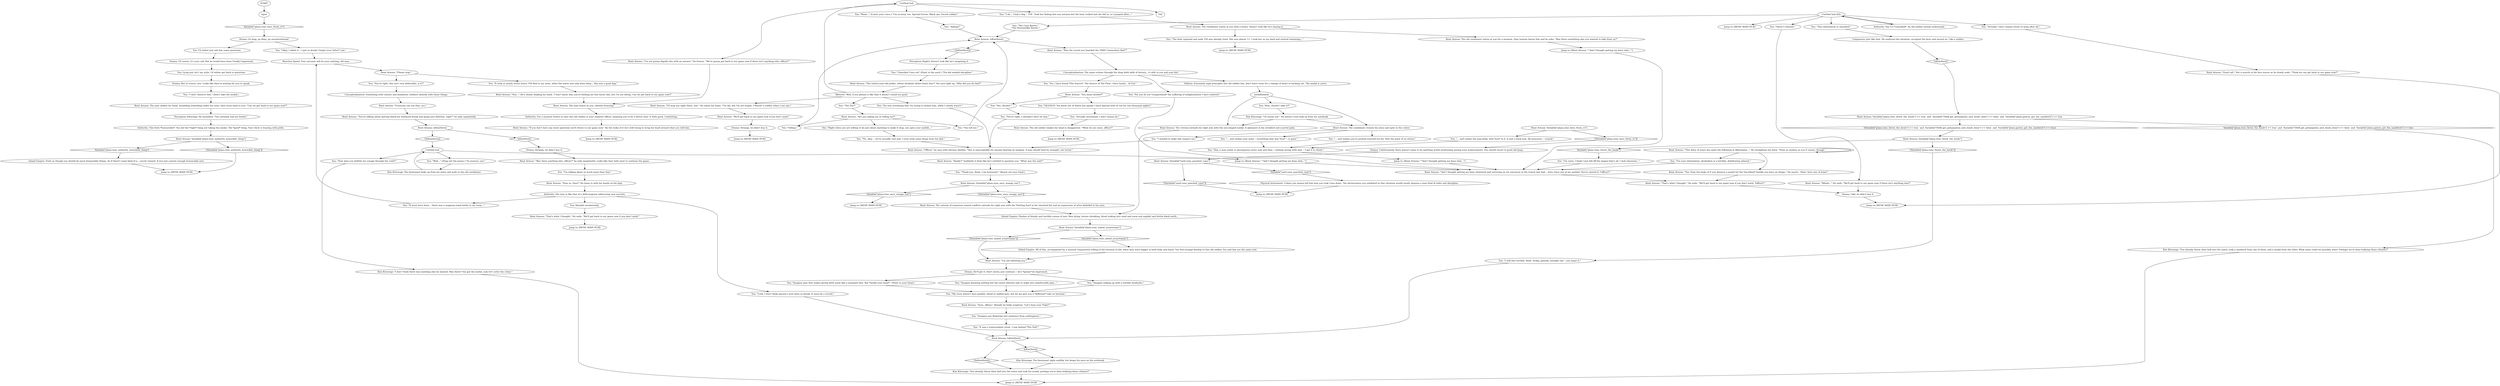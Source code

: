 # PLAZA / RENE WC HERO STORY
# Red check to impress René with a hero-story of your own.
# ==================================================
digraph G {
	  0 [label="START"];
	  1 [label="input"];
	  2 [label="Inland Empire: All of this, accompanied by a musical composition telling of the heroism of old, when men were bigger in both body and heart. You feel strange kinship to this old soldier. You and him are the same now."];
	  3 [label="Perception (Hearing): He mumbled: \"You certainly had me fooled.\""];
	  4 [label="Jump to: [RENE MAIN HUB]"];
	  5 [label="You: \"Telling.\""];
	  6 [label="Kim Kitsuragi: \"Of course not.\" He doesn't even look up from his notebook."];
	  7 [label="René Arnoux: \"How so, then?\" He leans in with his hands on his hips."];
	  8 [label="René Arnoux: The carabineer stares at you with a frown. Doesn't look like he's buying it."];
	  9 [label="medallionhub"];
	  10 [label="Untitled hub"];
	  11 [label="Jump to: [RENE MAIN HUB]"];
	  12 [label="You: \"He was screaming that I'm trying to molest him, while I clearly wasn't.\""];
	  13 [label="Jump to: [RENE MAIN HUB]"];
	  14 [label="You: \"It took us nearly seven hours. Fifi died in my arms, when the water was only knee deep... She was a good dog.\""];
	  15 [label="You: \"The Cyan Berets.\"\n\"The Perrywinkle Berets.\""];
	  16 [label="René Arnoux: \"That's what I thought.\" He nods. \"We'll get back to our game now if you don't mind.\""];
	  17 [label="Drama: But of course, sire. Looks like they're waiting for you to speak."];
	  18 [label="Inland Empire: Flashes of bloody and terrible scenes of war. Men dying, horses shrieking, blood sinking into sand and snow and asphalt and fertile black earth..."];
	  19 [label="You: \"Imagine just flickering into existence from nothingness.\""];
	  20 [label="René Arnoux: \"Sure, officer.\" Already he looks sceptical. \"Let's hear your *take*.\""];
	  21 [label="René Arnoux: Variable[\"plaza.rene_authority_honorable_thing\"]"];
	  22 [label="Variable[\"plaza.rene_authority_honorable_thing\"]", shape=diamond];
	  23 [label="!(Variable[\"plaza.rene_authority_honorable_thing\"])", shape=diamond];
	  24 [label="René Arnoux: The old soldier shakes his head in disapproval. \"What do you want, officer?\""];
	  25 [label="René Arnoux: The man shakes his head, mumbling something under his nose, then turns back to you: \"Can we get back to our game now?\""];
	  26 [label="You: \"Well...\" (Drag out the pause.) \"In essence, yes.\""];
	  27 [label="You: \"For your information, alcoholism is a terrible, debilitating ailment.\""];
	  28 [label="René Arnoux: Variable[\"plaza.rene_threw_the_boule\"]"];
	  29 [label="Variable[\"plaza.rene_threw_the_boule\"]", shape=diamond];
	  30 [label="!(Variable[\"plaza.rene_threw_the_boule\"])", shape=diamond];
	  31 [label="Drama: Unfortunately there doesn't seem to be anything worth mentioning among your achievements. You should resort to good old lying."];
	  32 [label="René Arnoux: IsKimHere()"];
	  33 [label="IsKimHere()", shape=diamond];
	  34 [label="!(IsKimHere())", shape=diamond];
	  35 [label="You: \"You're right, this isn't very believable, is it?\""];
	  36 [label="You: \"This information is classified.\""];
	  37 [label="You: \"Harry's Hounds.\""];
	  38 [label="Untitled hub (02)"];
	  39 [label="René Arnoux: \"Good call.\" Not a muscle in his face moves as he slowly nods. \"Think we can get back to our game now?\""];
	  40 [label="Physical Instrument: Unless you wanna tell him how you took Cuno down. The decisiveness you exhibited in that situation would surely impress a man fond of order and discipline."];
	  41 [label="René Arnoux: \"And I thought getting my knee shattered and surviving on rat carcasses in the trench was bad... here, have one of my medals! You've earned it, *officer*.\""];
	  42 [label="Jump to: [RENE MAIN HUB]"];
	  43 [label="René Arnoux: \"You mean alcohol?\""];
	  44 [label="Jump to: [RENE MAIN HUB]"];
	  45 [label="Drama: Strange, he didn't buy it."];
	  46 [label="You: \"Imagine pain that makes giving birth seem like a mosquito bite. But *inside your head*.\" (Point to your head.)"];
	  47 [label="You: \"No, I have found *The Source*. The Source of The Flow. I have found... Al Gul.\""];
	  48 [label="René Arnoux: Variable[\"plaza.rene_inland_youaresame\"]"];
	  49 [label="Variable[\"plaza.rene_inland_youaresame\"]", shape=diamond];
	  50 [label="!(Variable[\"plaza.rene_inland_youaresame\"])", shape=diamond];
	  51 [label="Kim Kitsuragi: The lieutenant sighs audibly, but keeps his eyes on the notebook."];
	  52 [label="You: \"Actually I don't wanna resort to lying after all.\""];
	  53 [label="René Arnoux: \"We'll get back to our game now if you don't mind.\""];
	  54 [label="You: \"Kim, should I take it?\""];
	  55 [label="You: \"How dare you belittle my voyage through the void?!\""];
	  56 [label="Kim Kitsuragi: \"You already threw their ball into the water, took a sandwich from one of them, and a medal from the other. What more could we possibly want? Perhaps we're done bullying these citizens?\""];
	  57 [label="You: \"Imagine knowing nothing but the sweet oblivion only to wake into unbelievable pain...\""];
	  58 [label="Authority: His tone is like that of a drill-sergeant addressing new recruits."];
	  59 [label="René Arnoux: \"Officer,\" he says with obvious disdain, \"this is unacceptable for anyone bearing an insignia. A man should lead by example, not terror.\""];
	  60 [label="Rhetoric: Well, if you phrase it like that it doesn't sound too good."];
	  61 [label="You: \"René...\" (Lower your voice.) \"I'm ex-army too. Special Forces. Black ops. Secret soldier.\""];
	  62 [label="René Arnoux: \"Mhmh...\" He nods. \"We'll get back to our game now if there isn't anything else?\""];
	  63 [label="René Arnoux: Variable[\"plaza.rene_threw_the_boule\"] == true  and  Variable[\"TASK.get_petanquista_new_boule_done\"] == false  and  Variable[\"plaza.gaston_got_the_sandwich\"] == true"];
	  64 [label="Variable[\"plaza.rene_threw_the_boule\"] == true  and  Variable[\"TASK.get_petanquista_new_boule_done\"] == false  and  Variable[\"plaza.gaston_got_the_sandwich\"] == true", shape=diamond];
	  65 [label="!(Variable[\"plaza.rene_threw_the_boule\"] == true  and  Variable[\"TASK.get_petanquista_new_boule_done\"] == false  and  Variable[\"plaza.gaston_got_the_sandwich\"] == true)", shape=diamond];
	  66 [label="You: \"The boat capsized and sank. Fifi was already tired. She was almost 11. I took her on my back and started swimming...\""];
	  67 [label="Drama: Go long, go deep, go unconventional!"];
	  68 [label="You: \"SILENCE! You know not of which you speak! I have danced with Al Gul for one thousand nights!\""];
	  69 [label="Authority: This feels *honourable*. You did the *right* thing not taking the medal. The *good* thing. Your chest is buzzing with pride."];
	  70 [label="You: \"Imagine waking up with a terrible headache.\""];
	  71 [label="René Arnoux: \"Son...\" He's slowly shaking his head. \"I don't know why you're feeding me this horse shit, but I'm not biting. Can we get back to our game now?\""];
	  72 [label="René Arnoux: \"Are you asking me or telling me?\""];
	  73 [label="You: I'd rather just ask him some questions."];
	  74 [label="Drama: Of course, it's your call. But he would have been *really* impressed."];
	  75 [label="You: \"Look, I don't think anyone's ever been so drunk. It must be a record.\""];
	  76 [label="René Arnoux: Variable[\"plaza.rene_ency_orange_sun\"]"];
	  77 [label="Variable[\"plaza.rene_ency_orange_sun\"]", shape=diamond];
	  78 [label="!(Variable[\"plaza.rene_ency_orange_sun\"])", shape=diamond];
	  79 [label="Conceptualization: The name echoes through the deep dark halls of history... it calls to you and your kin!"];
	  80 [label="You: \"Yes. Alcohol.\""];
	  81 [label="Inland Empire: Feels as though you should do more honourable things. As if there's some kind of a... secret reward. If you just commit enough honourable acts."];
	  82 [label="Drama: He'll get it. Don't worry, just continue -- he's *gonna* be impressed."];
	  83 [label="You: \"... and realize your mind -- everything that was *you* -- is gone.\""];
	  84 [label="René Arnoux: IsKimHere()"];
	  85 [label="IsKimHere()", shape=diamond];
	  86 [label="!(IsKimHere())", shape=diamond];
	  87 [label="René Arnoux: \"The twelve-year-old junkie, whose alcoholic father beats him?\" His eyes light up. \"Why did you do that?\""];
	  88 [label="René Arnoux: \"If you don't have any more questions we'll return to our game now.\" By the looks of it he's still trying to wrap his head around what you told him."];
	  89 [label="René Arnoux: Variable[\"yard.cuno_punched_cuno\"]"];
	  90 [label="Variable[\"yard.cuno_punched_cuno\"]", shape=diamond];
	  91 [label="!(Variable[\"yard.cuno_punched_cuno\"])", shape=diamond];
	  92 [label="Jump to: [RENE MAIN HUB]"];
	  93 [label="You: \"I uh... I had a dog -- 'Fifi'. Took her fishing late one autumn but the boat rocked and she fell in, so I jumped after...\""];
	  94 [label="René Arnoux: Variable[\"plaza.rene_hero_Story_rc\"]"];
	  95 [label="Variable[\"plaza.rene_hero_Story_rc\"]", shape=diamond];
	  96 [label="!(Variable[\"plaza.rene_hero_Story_rc\"])", shape=diamond];
	  97 [label="You: \"... and realize the man-body, with *you* in it, is just a husk now. All memories -- erased.\""];
	  98 [label="You: \"... and realize you've pushed yourself too far. Past the point of no return.\""];
	  99 [label="You: \"I needed to make him respect me.\""];
	  100 [label="René Arnoux: \"I'll stop you right there, son.\" He raises his hand. \"I'm old, but I'm not stupid. I *know* a soldier when I see one.\""];
	  101 [label="René Arnoux: IsKimHere()"];
	  102 [label="IsKimHere()", shape=diamond];
	  103 [label="!(IsKimHere())", shape=diamond];
	  104 [label="René Arnoux: \"Was the vessel you boarded the 'HMS Commodore Red'?\""];
	  105 [label="Kim Kitsuragi: \"I don't think there was anything else he wanted. Was there? You got the medal, now let's solve the crime.\""];
	  106 [label="You: \"I still feel terrible, René. Sickly, panicky, outright sad -- you name it.\""];
	  107 [label="You: Mumble incoherently."];
	  108 [label="Jump to: [RENE MAIN HUB]"];
	  109 [label="You: \"I'm talking about so much more than that.\""];
	  110 [label="Jump to: [René Arnoux: \"\"And I thought getting my knee shat...\"]"];
	  111 [label="Reaction Speed: Your sarcasm will be your undoing, old man."];
	  112 [label="René Arnoux: \"That's what I thought.\" He nods. \"We'll get back to our game now if you don't mind, *officer*.\""];
	  113 [label="Composure: Just like that. He analysed the situation, accepted the facts and moved on. Like a soldier."];
	  114 [label="Jump to: [René Arnoux: \"\"And I thought getting my knee shat...\"]"];
	  115 [label="Kim Kitsuragi: \"You already threw their ball into the water and took his medal, perhaps we're done bullying these citizens?\""];
	  116 [label="You: \"I'm sorry, I think I just fell off the wagon that's all. I lack character...\""];
	  117 [label="René Arnoux: \"This deity of yours has quite the following in Martinaise...\" He straightens his back. \"None as zealous as you it seems, though.\""];
	  118 [label="You: \"You're right, I shouldn't have hit him.\""];
	  119 [label="You: \"The 5th?\""];
	  120 [label="Authority: Say it's *classified*. An old soldier should understand."];
	  121 [label="René Arnoux: \"Everyone can see that, yes.\""];
	  122 [label="You: \"Actually nevermind, I don't wanna lie.\""];
	  123 [label="René Arnoux: The old carabineer stares at you for a moment, then tension leaves him and he asks: \"Was there something else you wanted to take from us?\""];
	  124 [label="René Arnoux: \"I'm not following you.\""];
	  125 [label="You: \"It was a transcendent event. I saw behind *The Veil*.\""];
	  126 [label="You: \"It must have been -- there was a magnum-sized bottle in my room...\""];
	  127 [label="You: \"Yet you do not *comprehend* the suffering of enlightenment I have endured.\""];
	  128 [label="René Arnoux: \"You're talking about getting black-out shitfaced drunk and going into delirium, right?\" he asks impatiently."];
	  129 [label="You: \"Hey, a man needs to decompress every now and then -- nothing wrong with that -- I got it in check.\""];
	  130 [label="René Arnoux: \"Yes, from the looks of it you deserve a medal for the *excellent* handle you have on things.\" He snorts. \"Here, have one of mine!\""];
	  131 [label="Jump to: [René Arnoux: \"\"And I thought getting my knee shat...\"]"];
	  132 [label="Kim Kitsuragi: The lieutenant looks up from his notes and nods to the old carabineer."];
	  133 [label="Drama: Strange, he didn't buy it."];
	  134 [label="Drama: Odd, he didn't buy it."];
	  135 [label="Jump to: [RENE MAIN HUB]"];
	  136 [label="You: \"I don't deserve this.\" (Don't take the medal.)"];
	  137 [label="René Arnoux: The veteran extends his right arm with the sun-shaped medal. It glimmers in his wrinkled and scarred palm."];
	  138 [label="René Arnoux: The veteran of numerous armed conflicts extends his right arm with the *Setting Sun* in his clenched fist and an expression of utter disbelief in his eyes."];
	  139 [label="Jump to: [RENE MAIN HUB]"];
	  140 [label="Perception (Sight): Doesn't look like he's imagining it."];
	  141 [label="Authority: For a moment frozen in time this old soldier is your superior officer, inspiring you to be a better man. It feels good. Comforting."];
	  142 [label="René Arnoux: \"Really?\" Suddenly it feels like he's entitled to question you. \"What was the unit?\""];
	  143 [label="You: \"Asking?\""];
	  144 [label="You: \"You tell me.\""];
	  145 [label="You: \"Right when you are willing to do just about anything to make it stop, you open your eyelids...\""];
	  146 [label="You: \"I knocked Cuno out\" (Point to the yard.) \"The kid needed discipline.\""];
	  147 [label="René Arnoux: \"I'm not gonna dignify this with an answer.\" He frowns. \"We're gonna get back to our game now if there isn't anything else, officer?\""];
	  148 [label="Conceptualization: Something with colours and headwear. Soldiers identify with those things."];
	  149 [label="You: \"Thank you, René, I am honoured.\" (Reach out your hand.)"];
	  150 [label="René Arnoux: The carabineer crosses his arms and spits in the crater."];
	  151 [label="You: \"No, okay -- we're actually cool now. I even stole some drugs from his dad.\""];
	  152 [label="Untitled hub"];
	  153 [label="Jump to: [RENE MAIN HUB]"];
	  154 [label="René Arnoux: The man stares at you, silently frowning."];
	  155 [label="You: \"My story doesn't have gunfire, blood or spilled guts, but let me give you a *different* take on heroism.\""];
	  156 [label="You: \"Okay, I admit it -- I got so drunk I forgot even *who* I am.\""];
	  157 [label="Volition: Extremely rigid principles this old soldier has, don't leave room for a change of heart or backing out. The medal is yours."];
	  158 [label="René Arnoux: \"Please stop.\""];
	  159 [label="Jump to: [RENE MAIN HUB]"];
	  160 [label="René Arnoux: \"Was there anything else, officer?\" he asks impatiently. Looks like they both want to continue the game."];
	  161 [label="You: Lying just isn't my style. I'd rather get back to questions."];
	  0 -> 1
	  1 -> 95
	  2 -> 124
	  3 -> 69
	  5 -> 101
	  6 -> 137
	  6 -> 150
	  7 -> 58
	  8 -> 66
	  8 -> 123
	  9 -> 137
	  9 -> 150
	  9 -> 54
	  10 -> 26
	  10 -> 110
	  10 -> 55
	  12 -> 59
	  14 -> 71
	  15 -> 101
	  16 -> 135
	  17 -> 136
	  18 -> 48
	  19 -> 125
	  20 -> 19
	  21 -> 22
	  21 -> 23
	  22 -> 81
	  23 -> 11
	  24 -> 4
	  25 -> 3
	  26 -> 132
	  27 -> 41
	  28 -> 29
	  28 -> 30
	  29 -> 116
	  30 -> 106
	  31 -> 89
	  32 -> 33
	  32 -> 34
	  33 -> 133
	  34 -> 10
	  35 -> 148
	  36 -> 113
	  37 -> 62
	  38 -> 36
	  38 -> 37
	  38 -> 108
	  38 -> 15
	  38 -> 52
	  38 -> 120
	  39 -> 44
	  40 -> 153
	  41 -> 112
	  43 -> 80
	  43 -> 68
	  45 -> 92
	  46 -> 155
	  47 -> 43
	  48 -> 49
	  48 -> 50
	  49 -> 2
	  50 -> 124
	  51 -> 115
	  52 -> 39
	  53 -> 45
	  54 -> 6
	  55 -> 105
	  56 -> 42
	  57 -> 155
	  58 -> 107
	  58 -> 75
	  58 -> 126
	  59 -> 142
	  60 -> 152
	  60 -> 100
	  60 -> 12
	  60 -> 119
	  61 -> 143
	  62 -> 134
	  63 -> 64
	  63 -> 65
	  64 -> 56
	  65 -> 28
	  66 -> 159
	  67 -> 73
	  67 -> 156
	  68 -> 122
	  69 -> 21
	  70 -> 155
	  71 -> 154
	  72 -> 144
	  72 -> 145
	  72 -> 5
	  73 -> 74
	  74 -> 161
	  75 -> 84
	  76 -> 77
	  76 -> 78
	  77 -> 139
	  78 -> 138
	  79 -> 47
	  79 -> 157
	  79 -> 127
	  80 -> 118
	  81 -> 11
	  82 -> 57
	  82 -> 46
	  82 -> 70
	  83 -> 129
	  84 -> 85
	  84 -> 86
	  85 -> 51
	  86 -> 115
	  87 -> 60
	  88 -> 13
	  89 -> 90
	  89 -> 91
	  90 -> 40
	  91 -> 153
	  93 -> 8
	  94 -> 96
	  94 -> 97
	  95 -> 67
	  96 -> 31
	  97 -> 129
	  98 -> 129
	  99 -> 59
	  100 -> 53
	  101 -> 104
	  101 -> 103
	  102 -> 63
	  103 -> 140
	  104 -> 79
	  105 -> 42
	  106 -> 84
	  107 -> 16
	  109 -> 7
	  110 -> 41
	  111 -> 158
	  112 -> 134
	  113 -> 102
	  114 -> 41
	  115 -> 42
	  116 -> 41
	  117 -> 130
	  117 -> 27
	  117 -> 117
	  118 -> 59
	  119 -> 72
	  120 -> 38
	  121 -> 128
	  122 -> 24
	  123 -> 114
	  124 -> 82
	  125 -> 84
	  126 -> 111
	  127 -> 41
	  128 -> 32
	  129 -> 131
	  130 -> 112
	  131 -> 41
	  132 -> 10
	  133 -> 160
	  134 -> 44
	  136 -> 25
	  137 -> 18
	  138 -> 18
	  140 -> 146
	  141 -> 88
	  142 -> 149
	  143 -> 101
	  144 -> 101
	  145 -> 151
	  146 -> 87
	  147 -> 154
	  148 -> 121
	  149 -> 76
	  150 -> 99
	  150 -> 98
	  150 -> 83
	  151 -> 59
	  152 -> 61
	  152 -> 162
	  152 -> 147
	  152 -> 93
	  154 -> 141
	  155 -> 20
	  156 -> 111
	  157 -> 9
	  158 -> 35
	  158 -> 14
	  160 -> 109
	  161 -> 17
}

